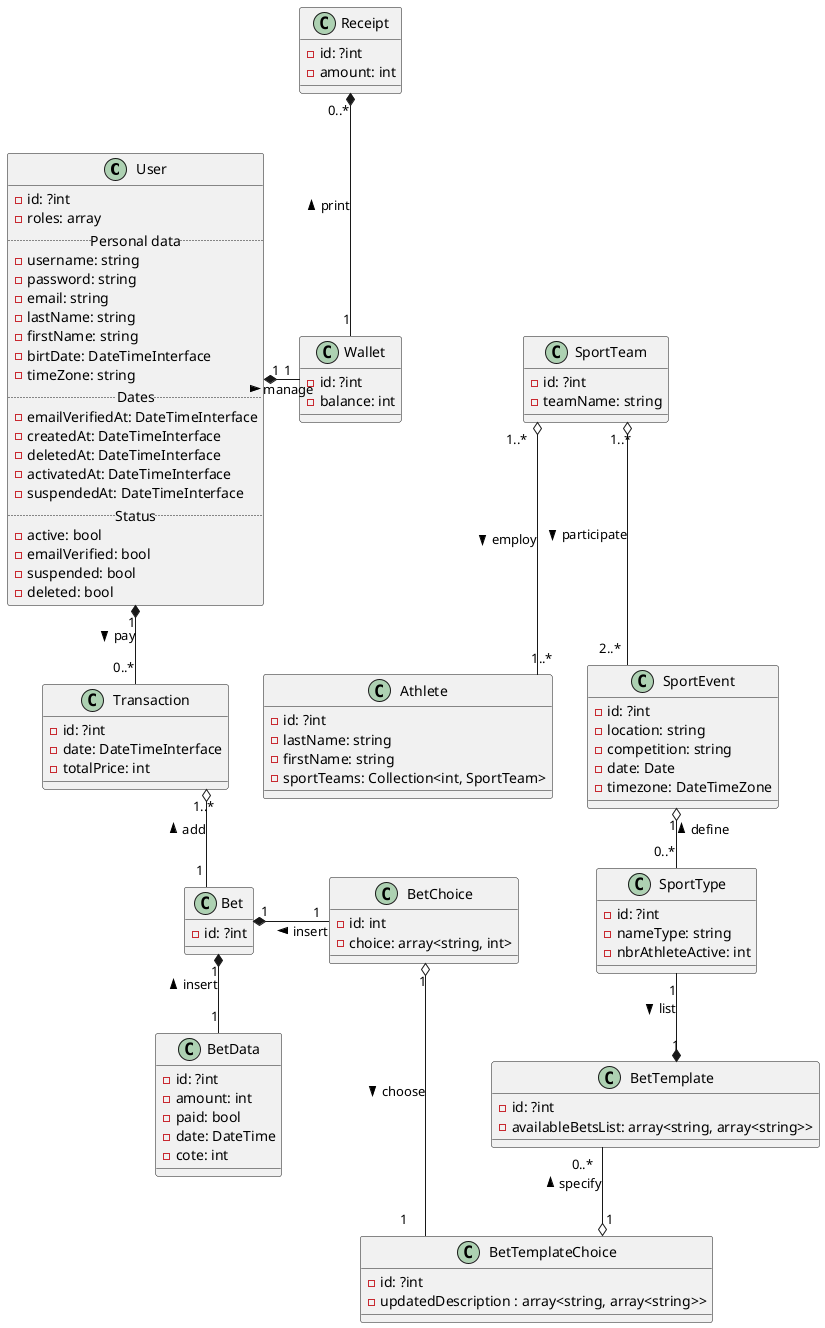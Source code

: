 @startuml

skinparam linetype ortho

' Human management
class User {
    -id: ?int
    -roles: array
    ..Personal data..
    -username: string
    -password: string
    -email: string
    -lastName: string
    -firstName: string
    -birtDate: DateTimeInterface
    -timeZone: string
    ..Dates..
    -emailVerifiedAt: DateTimeInterface
    -createdAt: DateTimeInterface
    -deletedAt: DateTimeInterface
    -activatedAt: DateTimeInterface
    -suspendedAt: DateTimeInterface
    ..Status..
    -active: bool
    -emailVerified: bool
    -suspended: bool
    -deleted: bool
}

class Athlete {
    -id: ?int
    -lastName: string
    -firstName: string
    -sportTeams: Collection<int, SportTeam>
}

' Money management
class Receipt{
    -id: ?int
    -amount: int
}

class Wallet {
    -id: ?int
    -balance: int
}

'History
class Transaction{
    -id: ?int
    -date: DateTimeInterface
    -totalPrice: int
}

class Bet{
    -id: ?int
}

'Bets
class BetData {
    -id: ?int
    -amount: int
    -paid: bool
    -date: DateTime
    -cote: int
}

class BetChoice{
    -id: int
    -choice: array<string, int>
}

class BetTemplate{
    -id: ?int
    -availableBetsList: array<string, array<string>>
}

class BetTemplateChoice{
    -id: ?int
    -updatedDescription : array<string, array<string>>
}

' Sport management
class SportEvent {
    -id: ?int
    -location: string
    -competition: string
    -date: Date
    -timezone: DateTimeZone
}

class SportTeam {
    -id: ?int
    -teamName: string
}

class SportType {
    -id: ?int
    -nameType: string
    -nbrAthleteActive: int
}

' ========================================================================='

' Relation
User "1" *- "1" Wallet : manage >
User "1" *-- "0..*" Transaction : pay >
Receipt "0..*" *-- "1" Wallet : print <
Bet "1" *- "1" BetChoice : insert <
Bet "1" *-- "1" BetData : insert <
SportType "1" --* "1" BetTemplate : list >


SportTeam "1..*" o-- "1..*" Athlete : employ >
Transaction "1..*" o-- "1" Bet : add <
SportTeam "1..*" o-- "2..*" SportEvent : participate >
SportEvent "1" o-- "0..*" SportType : define <
BetChoice "1" o--- "1" BetTemplateChoice: choose >
BetTemplate "0..*" --o "1" BetTemplateChoice : specify <

@enduml
